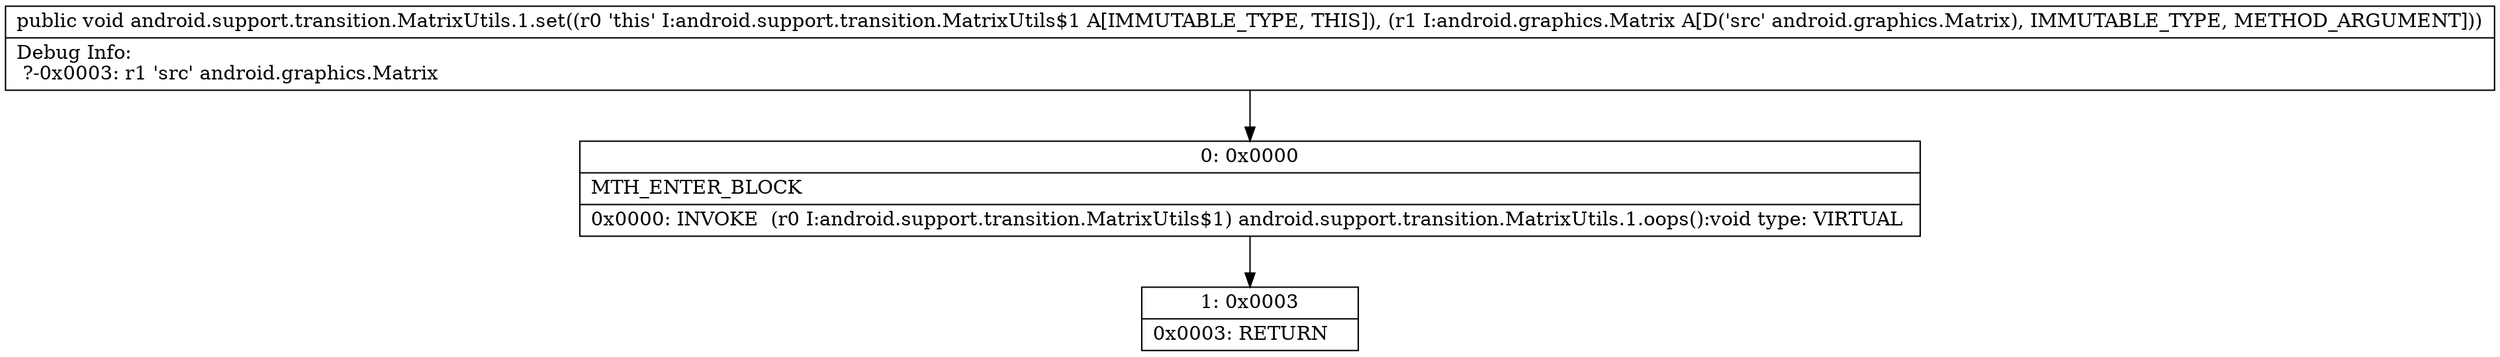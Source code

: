 digraph "CFG forandroid.support.transition.MatrixUtils.1.set(Landroid\/graphics\/Matrix;)V" {
Node_0 [shape=record,label="{0\:\ 0x0000|MTH_ENTER_BLOCK\l|0x0000: INVOKE  (r0 I:android.support.transition.MatrixUtils$1) android.support.transition.MatrixUtils.1.oops():void type: VIRTUAL \l}"];
Node_1 [shape=record,label="{1\:\ 0x0003|0x0003: RETURN   \l}"];
MethodNode[shape=record,label="{public void android.support.transition.MatrixUtils.1.set((r0 'this' I:android.support.transition.MatrixUtils$1 A[IMMUTABLE_TYPE, THIS]), (r1 I:android.graphics.Matrix A[D('src' android.graphics.Matrix), IMMUTABLE_TYPE, METHOD_ARGUMENT]))  | Debug Info:\l  ?\-0x0003: r1 'src' android.graphics.Matrix\l}"];
MethodNode -> Node_0;
Node_0 -> Node_1;
}

